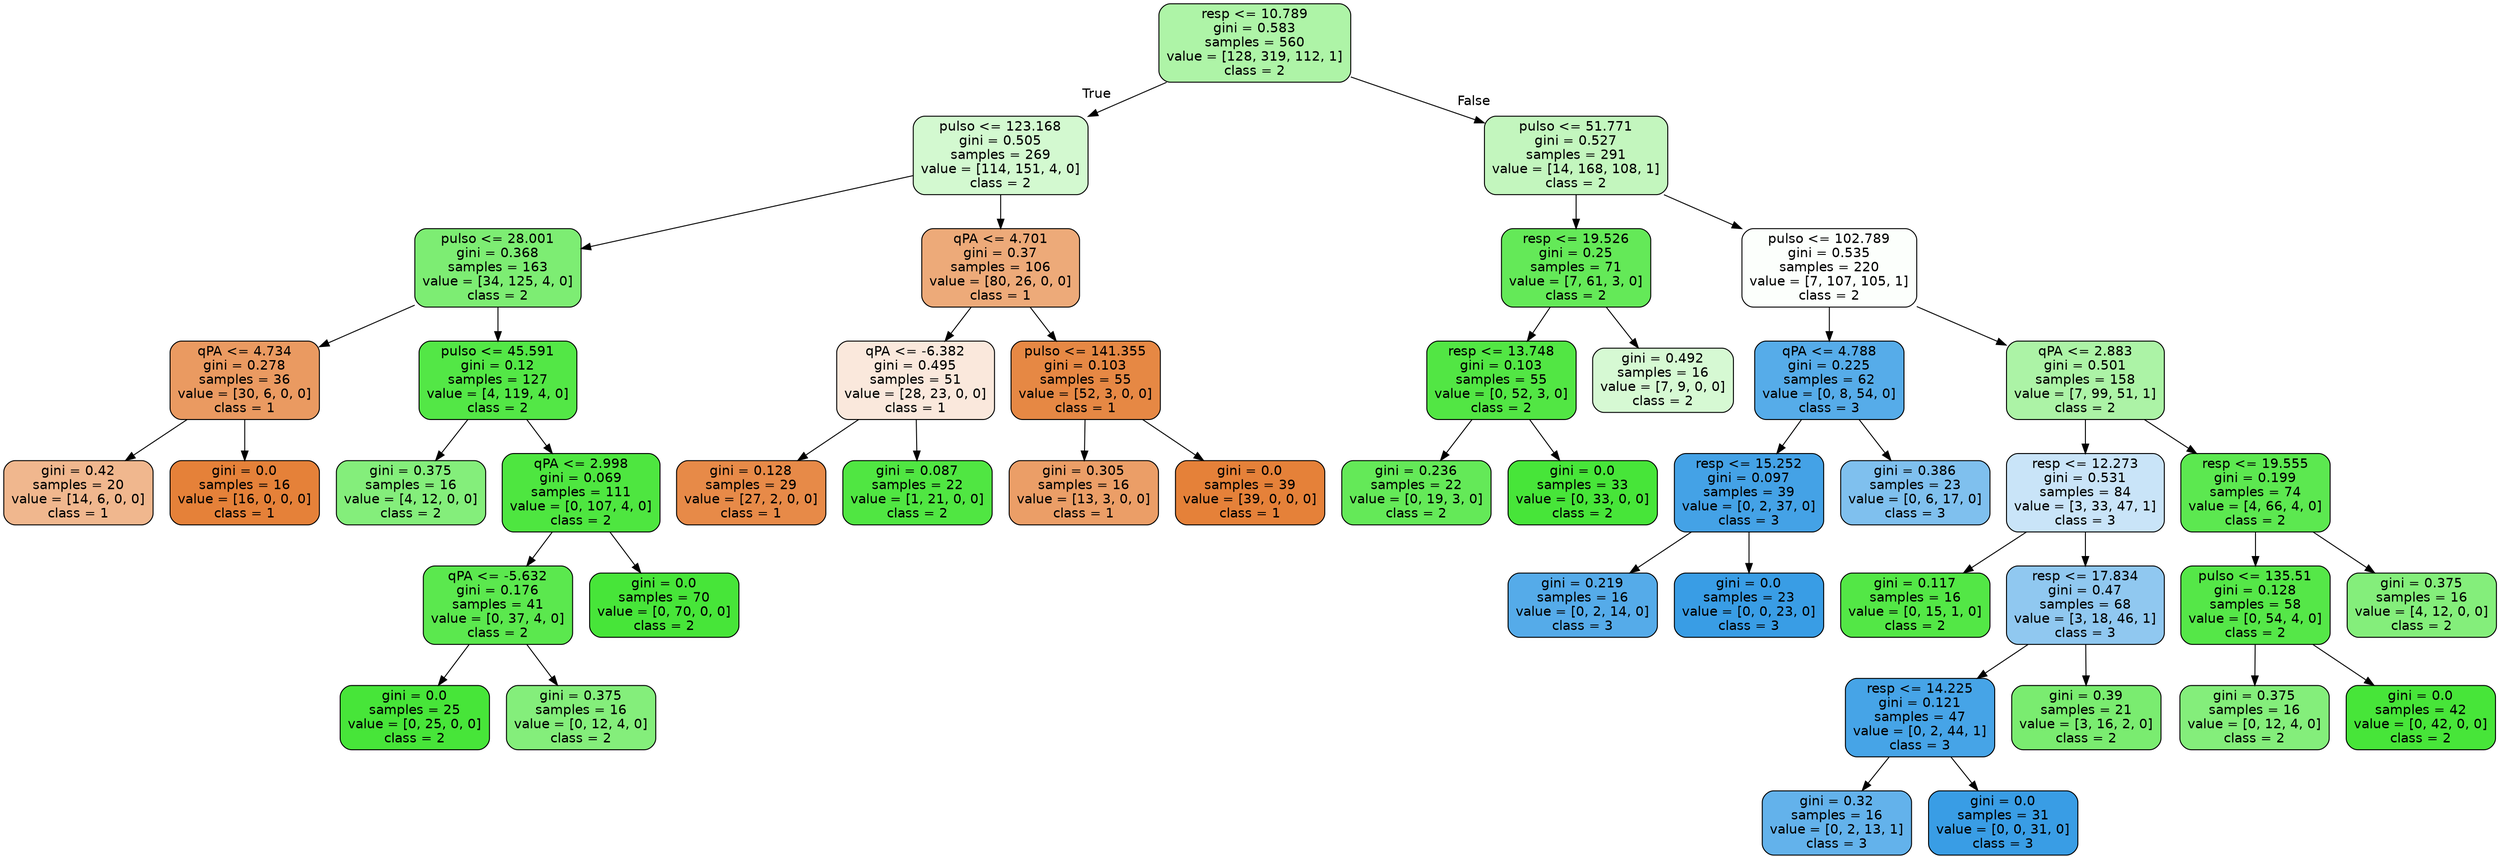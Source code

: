 digraph Tree {
node [shape=box, style="filled, rounded", color="black", fontname="helvetica"] ;
edge [fontname="helvetica"] ;
0 [label="resp <= 10.789\ngini = 0.583\nsamples = 560\nvalue = [128, 319, 112, 1]\nclass = 2", fillcolor="#aef4a7"] ;
1 [label="pulso <= 123.168\ngini = 0.505\nsamples = 269\nvalue = [114, 151, 4, 0]\nclass = 2", fillcolor="#d3f9d0"] ;
0 -> 1 [labeldistance=2.5, labelangle=45, headlabel="True"] ;
2 [label="pulso <= 28.001\ngini = 0.368\nsamples = 163\nvalue = [34, 125, 4, 0]\nclass = 2", fillcolor="#7ded73"] ;
1 -> 2 ;
3 [label="qPA <= 4.734\ngini = 0.278\nsamples = 36\nvalue = [30, 6, 0, 0]\nclass = 1", fillcolor="#ea9a61"] ;
2 -> 3 ;
4 [label="gini = 0.42\nsamples = 20\nvalue = [14, 6, 0, 0]\nclass = 1", fillcolor="#f0b78e"] ;
3 -> 4 ;
5 [label="gini = 0.0\nsamples = 16\nvalue = [16, 0, 0, 0]\nclass = 1", fillcolor="#e58139"] ;
3 -> 5 ;
6 [label="pulso <= 45.591\ngini = 0.12\nsamples = 127\nvalue = [4, 119, 4, 0]\nclass = 2", fillcolor="#53e746"] ;
2 -> 6 ;
7 [label="gini = 0.375\nsamples = 16\nvalue = [4, 12, 0, 0]\nclass = 2", fillcolor="#84ee7b"] ;
6 -> 7 ;
8 [label="qPA <= 2.998\ngini = 0.069\nsamples = 111\nvalue = [0, 107, 4, 0]\nclass = 2", fillcolor="#4ee640"] ;
6 -> 8 ;
9 [label="qPA <= -5.632\ngini = 0.176\nsamples = 41\nvalue = [0, 37, 4, 0]\nclass = 2", fillcolor="#5be84e"] ;
8 -> 9 ;
10 [label="gini = 0.0\nsamples = 25\nvalue = [0, 25, 0, 0]\nclass = 2", fillcolor="#47e539"] ;
9 -> 10 ;
11 [label="gini = 0.375\nsamples = 16\nvalue = [0, 12, 4, 0]\nclass = 2", fillcolor="#84ee7b"] ;
9 -> 11 ;
12 [label="gini = 0.0\nsamples = 70\nvalue = [0, 70, 0, 0]\nclass = 2", fillcolor="#47e539"] ;
8 -> 12 ;
13 [label="qPA <= 4.701\ngini = 0.37\nsamples = 106\nvalue = [80, 26, 0, 0]\nclass = 1", fillcolor="#edaa79"] ;
1 -> 13 ;
14 [label="qPA <= -6.382\ngini = 0.495\nsamples = 51\nvalue = [28, 23, 0, 0]\nclass = 1", fillcolor="#fae8dc"] ;
13 -> 14 ;
15 [label="gini = 0.128\nsamples = 29\nvalue = [27, 2, 0, 0]\nclass = 1", fillcolor="#e78a48"] ;
14 -> 15 ;
16 [label="gini = 0.087\nsamples = 22\nvalue = [1, 21, 0, 0]\nclass = 2", fillcolor="#50e642"] ;
14 -> 16 ;
17 [label="pulso <= 141.355\ngini = 0.103\nsamples = 55\nvalue = [52, 3, 0, 0]\nclass = 1", fillcolor="#e68844"] ;
13 -> 17 ;
18 [label="gini = 0.305\nsamples = 16\nvalue = [13, 3, 0, 0]\nclass = 1", fillcolor="#eb9e67"] ;
17 -> 18 ;
19 [label="gini = 0.0\nsamples = 39\nvalue = [39, 0, 0, 0]\nclass = 1", fillcolor="#e58139"] ;
17 -> 19 ;
20 [label="pulso <= 51.771\ngini = 0.527\nsamples = 291\nvalue = [14, 168, 108, 1]\nclass = 2", fillcolor="#c3f6be"] ;
0 -> 20 [labeldistance=2.5, labelangle=-45, headlabel="False"] ;
21 [label="resp <= 19.526\ngini = 0.25\nsamples = 71\nvalue = [7, 61, 3, 0]\nclass = 2", fillcolor="#64e958"] ;
20 -> 21 ;
22 [label="resp <= 13.748\ngini = 0.103\nsamples = 55\nvalue = [0, 52, 3, 0]\nclass = 2", fillcolor="#52e644"] ;
21 -> 22 ;
23 [label="gini = 0.236\nsamples = 22\nvalue = [0, 19, 3, 0]\nclass = 2", fillcolor="#64e958"] ;
22 -> 23 ;
24 [label="gini = 0.0\nsamples = 33\nvalue = [0, 33, 0, 0]\nclass = 2", fillcolor="#47e539"] ;
22 -> 24 ;
25 [label="gini = 0.492\nsamples = 16\nvalue = [7, 9, 0, 0]\nclass = 2", fillcolor="#d6f9d3"] ;
21 -> 25 ;
26 [label="pulso <= 102.789\ngini = 0.535\nsamples = 220\nvalue = [7, 107, 105, 1]\nclass = 2", fillcolor="#fcfffc"] ;
20 -> 26 ;
27 [label="qPA <= 4.788\ngini = 0.225\nsamples = 62\nvalue = [0, 8, 54, 0]\nclass = 3", fillcolor="#56ace9"] ;
26 -> 27 ;
28 [label="resp <= 15.252\ngini = 0.097\nsamples = 39\nvalue = [0, 2, 37, 0]\nclass = 3", fillcolor="#44a2e6"] ;
27 -> 28 ;
29 [label="gini = 0.219\nsamples = 16\nvalue = [0, 2, 14, 0]\nclass = 3", fillcolor="#55abe9"] ;
28 -> 29 ;
30 [label="gini = 0.0\nsamples = 23\nvalue = [0, 0, 23, 0]\nclass = 3", fillcolor="#399de5"] ;
28 -> 30 ;
31 [label="gini = 0.386\nsamples = 23\nvalue = [0, 6, 17, 0]\nclass = 3", fillcolor="#7fc0ee"] ;
27 -> 31 ;
32 [label="qPA <= 2.883\ngini = 0.501\nsamples = 158\nvalue = [7, 99, 51, 1]\nclass = 2", fillcolor="#acf3a6"] ;
26 -> 32 ;
33 [label="resp <= 12.273\ngini = 0.531\nsamples = 84\nvalue = [3, 33, 47, 1]\nclass = 3", fillcolor="#c9e4f8"] ;
32 -> 33 ;
34 [label="gini = 0.117\nsamples = 16\nvalue = [0, 15, 1, 0]\nclass = 2", fillcolor="#53e746"] ;
33 -> 34 ;
35 [label="resp <= 17.834\ngini = 0.47\nsamples = 68\nvalue = [3, 18, 46, 1]\nclass = 3", fillcolor="#90c8f0"] ;
33 -> 35 ;
36 [label="resp <= 14.225\ngini = 0.121\nsamples = 47\nvalue = [0, 2, 44, 1]\nclass = 3", fillcolor="#46a4e7"] ;
35 -> 36 ;
37 [label="gini = 0.32\nsamples = 16\nvalue = [0, 2, 13, 1]\nclass = 3", fillcolor="#63b2eb"] ;
36 -> 37 ;
38 [label="gini = 0.0\nsamples = 31\nvalue = [0, 0, 31, 0]\nclass = 3", fillcolor="#399de5"] ;
36 -> 38 ;
39 [label="gini = 0.39\nsamples = 21\nvalue = [3, 16, 2, 0]\nclass = 2", fillcolor="#7aec70"] ;
35 -> 39 ;
40 [label="resp <= 19.555\ngini = 0.199\nsamples = 74\nvalue = [4, 66, 4, 0]\nclass = 2", fillcolor="#5ce850"] ;
32 -> 40 ;
41 [label="pulso <= 135.51\ngini = 0.128\nsamples = 58\nvalue = [0, 54, 4, 0]\nclass = 2", fillcolor="#55e748"] ;
40 -> 41 ;
42 [label="gini = 0.375\nsamples = 16\nvalue = [0, 12, 4, 0]\nclass = 2", fillcolor="#84ee7b"] ;
41 -> 42 ;
43 [label="gini = 0.0\nsamples = 42\nvalue = [0, 42, 0, 0]\nclass = 2", fillcolor="#47e539"] ;
41 -> 43 ;
44 [label="gini = 0.375\nsamples = 16\nvalue = [4, 12, 0, 0]\nclass = 2", fillcolor="#84ee7b"] ;
40 -> 44 ;
}